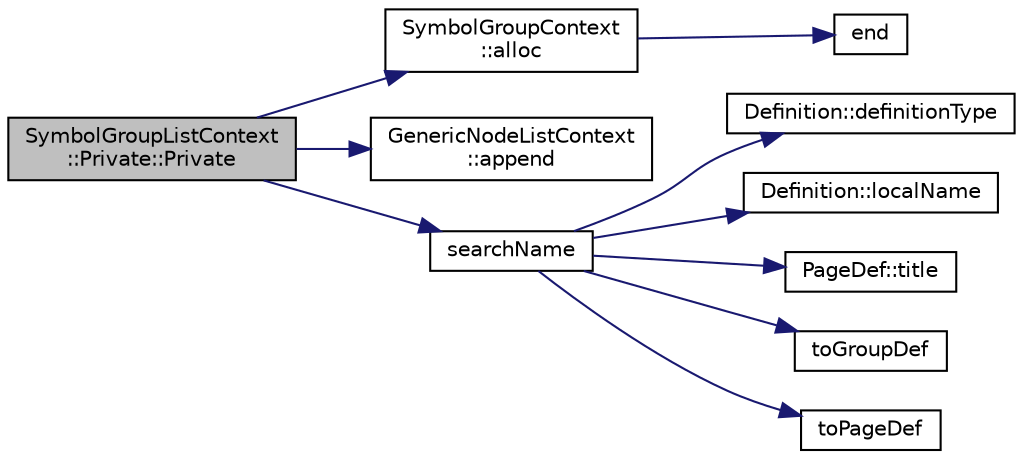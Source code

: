 digraph "SymbolGroupListContext::Private::Private"
{
 // LATEX_PDF_SIZE
  edge [fontname="Helvetica",fontsize="10",labelfontname="Helvetica",labelfontsize="10"];
  node [fontname="Helvetica",fontsize="10",shape=record];
  rankdir="LR";
  Node1 [label="SymbolGroupListContext\l::Private::Private",height=0.2,width=0.4,color="black", fillcolor="grey75", style="filled", fontcolor="black",tooltip=" "];
  Node1 -> Node2 [color="midnightblue",fontsize="10",style="solid",fontname="Helvetica"];
  Node2 [label="SymbolGroupContext\l::alloc",height=0.2,width=0.4,color="black", fillcolor="white", style="filled",URL="$classSymbolGroupContext.html#acacc7a81540160892799f9da49a0ea5b",tooltip=" "];
  Node2 -> Node3 [color="midnightblue",fontsize="10",style="solid",fontname="Helvetica"];
  Node3 [label="end",height=0.2,width=0.4,color="black", fillcolor="white", style="filled",URL="$dir_8cpp.html#abb4720f72b574f81dc4f7aea0e653a64",tooltip=" "];
  Node1 -> Node4 [color="midnightblue",fontsize="10",style="solid",fontname="Helvetica"];
  Node4 [label="GenericNodeListContext\l::append",height=0.2,width=0.4,color="black", fillcolor="white", style="filled",URL="$classGenericNodeListContext.html#a1e3defa7bc050ae33e2fbabba7a20643",tooltip=" "];
  Node1 -> Node5 [color="midnightblue",fontsize="10",style="solid",fontname="Helvetica"];
  Node5 [label="searchName",height=0.2,width=0.4,color="black", fillcolor="white", style="filled",URL="$searchindex__js_8cpp.html#a7e794d97a0a811825266445c5220d294",tooltip=" "];
  Node5 -> Node6 [color="midnightblue",fontsize="10",style="solid",fontname="Helvetica"];
  Node6 [label="Definition::definitionType",height=0.2,width=0.4,color="black", fillcolor="white", style="filled",URL="$classDefinition.html#a526c39074637d4b17a3f67df56d961ff",tooltip=" "];
  Node5 -> Node7 [color="midnightblue",fontsize="10",style="solid",fontname="Helvetica"];
  Node7 [label="Definition::localName",height=0.2,width=0.4,color="black", fillcolor="white", style="filled",URL="$classDefinition.html#a668807a06c8aabd306d866954335a728",tooltip=" "];
  Node5 -> Node8 [color="midnightblue",fontsize="10",style="solid",fontname="Helvetica"];
  Node8 [label="PageDef::title",height=0.2,width=0.4,color="black", fillcolor="white", style="filled",URL="$classPageDef.html#aae487f3fd3ce36b104cb6b82e287cfaa",tooltip=" "];
  Node5 -> Node9 [color="midnightblue",fontsize="10",style="solid",fontname="Helvetica"];
  Node9 [label="toGroupDef",height=0.2,width=0.4,color="black", fillcolor="white", style="filled",URL="$groupdef_8cpp.html#a81b6ac5e79beed572376b9aebfa96da5",tooltip=" "];
  Node5 -> Node10 [color="midnightblue",fontsize="10",style="solid",fontname="Helvetica"];
  Node10 [label="toPageDef",height=0.2,width=0.4,color="black", fillcolor="white", style="filled",URL="$pagedef_8cpp.html#a7697e578ee832ee5d8e992bf6dc93617",tooltip=" "];
}
